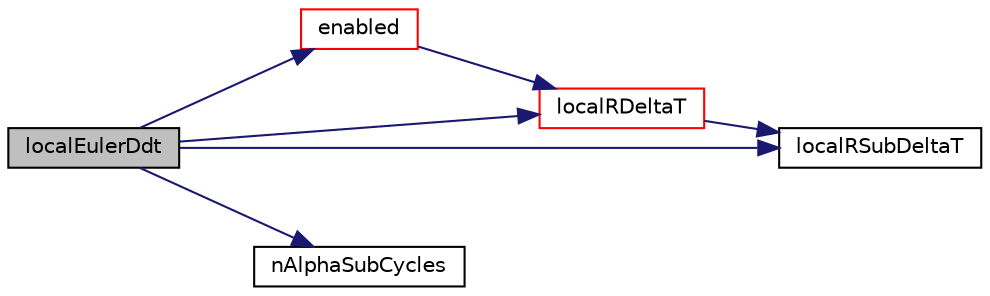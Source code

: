 digraph "localEulerDdt"
{
  bgcolor="transparent";
  edge [fontname="Helvetica",fontsize="10",labelfontname="Helvetica",labelfontsize="10"];
  node [fontname="Helvetica",fontsize="10",shape=record];
  rankdir="LR";
  Node1 [label="localEulerDdt",height=0.2,width=0.4,color="black", fillcolor="grey75", style="filled", fontcolor="black"];
  Node1 -> Node2 [color="midnightblue",fontsize="10",style="solid",fontname="Helvetica"];
  Node2 [label="enabled",height=0.2,width=0.4,color="red",URL="$a01400.html#aeb62c9a2bb1c81fa31cd8a6cc239feb9",tooltip="Return true if LTS is enabled. "];
  Node2 -> Node3 [color="midnightblue",fontsize="10",style="solid",fontname="Helvetica"];
  Node3 [label="localRDeltaT",height=0.2,width=0.4,color="red",URL="$a01400.html#ae2d3d323e68e59bff90dea629199a881",tooltip="Return the reciprocal of the local time-step. "];
  Node3 -> Node4 [color="midnightblue",fontsize="10",style="solid",fontname="Helvetica"];
  Node4 [label="localRSubDeltaT",height=0.2,width=0.4,color="black",URL="$a01400.html#a904ea32095c6a60ad45ebe1025b42861",tooltip="Calculate and return the reciprocal of the local sub-cycling. "];
  Node1 -> Node3 [color="midnightblue",fontsize="10",style="solid",fontname="Helvetica"];
  Node1 -> Node4 [color="midnightblue",fontsize="10",style="solid",fontname="Helvetica"];
  Node1 -> Node5 [color="midnightblue",fontsize="10",style="solid",fontname="Helvetica"];
  Node5 [label="nAlphaSubCycles",height=0.2,width=0.4,color="black",URL="$a05206.html#a14801619ab9f5f371d0959e91c89ea3a"];
}
